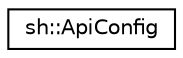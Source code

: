 digraph "Graphical Class Hierarchy"
{
 // LATEX_PDF_SIZE
  edge [fontname="Helvetica",fontsize="10",labelfontname="Helvetica",labelfontsize="10"];
  node [fontname="Helvetica",fontsize="10",shape=record];
  rankdir="LR";
  Node0 [label="sh::ApiConfig",height=0.2,width=0.4,color="black", fillcolor="white", style="filled",URL="$structsh_1_1_api_config.html",tooltip=" "];
}
